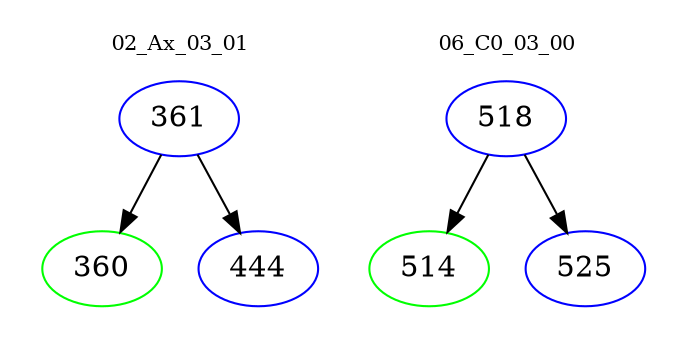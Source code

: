 digraph{
subgraph cluster_0 {
color = white
label = "02_Ax_03_01";
fontsize=10;
T0_361 [label="361", color="blue"]
T0_361 -> T0_360 [color="black"]
T0_360 [label="360", color="green"]
T0_361 -> T0_444 [color="black"]
T0_444 [label="444", color="blue"]
}
subgraph cluster_1 {
color = white
label = "06_C0_03_00";
fontsize=10;
T1_518 [label="518", color="blue"]
T1_518 -> T1_514 [color="black"]
T1_514 [label="514", color="green"]
T1_518 -> T1_525 [color="black"]
T1_525 [label="525", color="blue"]
}
}
